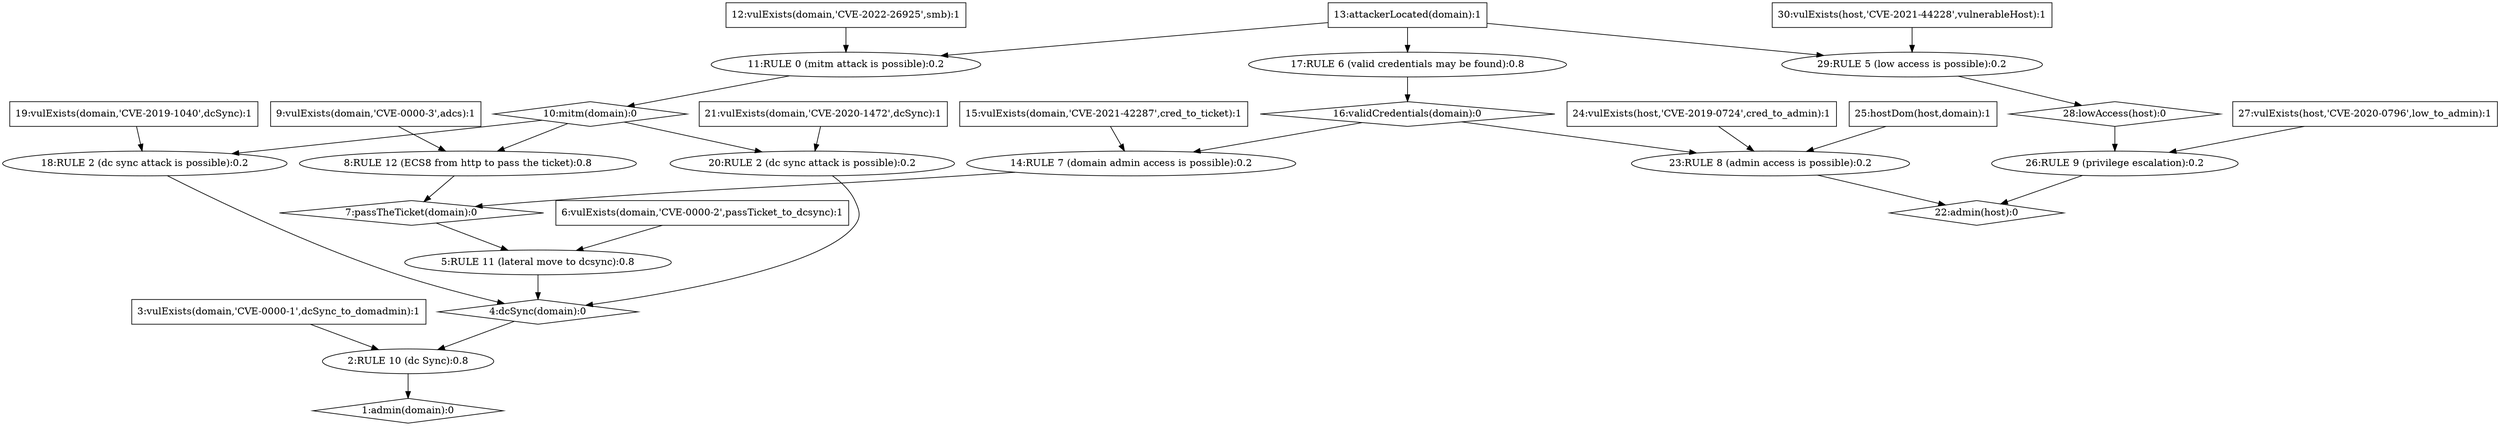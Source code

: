 digraph G {
	1 [label="1:admin(domain):0",shape=diamond];
	2 [label="2:RULE 10 (dc Sync):0.8",shape=ellipse];
	3 [label="3:vulExists(domain,'CVE-0000-1',dcSync_to_domadmin):1",shape=box];
	4 [label="4:dcSync(domain):0",shape=diamond];
	5 [label="5:RULE 11 (lateral move to dcsync):0.8",shape=ellipse];
	6 [label="6:vulExists(domain,'CVE-0000-2',passTicket_to_dcsync):1",shape=box];
	7 [label="7:passTheTicket(domain):0",shape=diamond];
	8 [label="8:RULE 12 (ECS8 from http to pass the ticket):0.8",shape=ellipse];
	9 [label="9:vulExists(domain,'CVE-0000-3',adcs):1",shape=box];
	10 [label="10:mitm(domain):0",shape=diamond];
	11 [label="11:RULE 0 (mitm attack is possible):0.2",shape=ellipse];
	12 [label="12:vulExists(domain,'CVE-2022-26925',smb):1",shape=box];
	13 [label="13:attackerLocated(domain):1",shape=box];
	14 [label="14:RULE 7 (domain admin access is possible):0.2",shape=ellipse];
	15 [label="15:vulExists(domain,'CVE-2021-42287',cred_to_ticket):1",shape=box];
	16 [label="16:validCredentials(domain):0",shape=diamond];
	17 [label="17:RULE 6 (valid credentials may be found):0.8",shape=ellipse];
	18 [label="18:RULE 2 (dc sync attack is possible):0.2",shape=ellipse];
	19 [label="19:vulExists(domain,'CVE-2019-1040',dcSync):1",shape=box];
	20 [label="20:RULE 2 (dc sync attack is possible):0.2",shape=ellipse];
	21 [label="21:vulExists(domain,'CVE-2020-1472',dcSync):1",shape=box];
	22 [label="22:admin(host):0",shape=diamond];
	23 [label="23:RULE 8 (admin access is possible):0.2",shape=ellipse];
	24 [label="24:vulExists(host,'CVE-2019-0724',cred_to_admin):1",shape=box];
	25 [label="25:hostDom(host,domain):1",shape=box];
	26 [label="26:RULE 9 (privilege escalation):0.2",shape=ellipse];
	27 [label="27:vulExists(host,'CVE-2020-0796',low_to_admin):1",shape=box];
	28 [label="28:lowAccess(host):0",shape=diamond];
	29 [label="29:RULE 5 (low access is possible):0.2",shape=ellipse];
	30 [label="30:vulExists(host,'CVE-2021-44228',vulnerableHost):1",shape=box];
	3 -> 	2;
	6 -> 	5;
	9 -> 	8;
	12 -> 	11;
	13 -> 	11;
	11 -> 	10;
	10 -> 	8;
	8 -> 	7;
	15 -> 	14;
	13 -> 	17;
	17 -> 	16;
	16 -> 	14;
	14 -> 	7;
	7 -> 	5;
	5 -> 	4;
	19 -> 	18;
	10 -> 	18;
	18 -> 	4;
	21 -> 	20;
	10 -> 	20;
	20 -> 	4;
	4 -> 	2;
	2 -> 	1;
	24 -> 	23;
	25 -> 	23;
	16 -> 	23;
	23 -> 	22;
	27 -> 	26;
	30 -> 	29;
	13 -> 	29;
	29 -> 	28;
	28 -> 	26;
	26 -> 	22;
}
